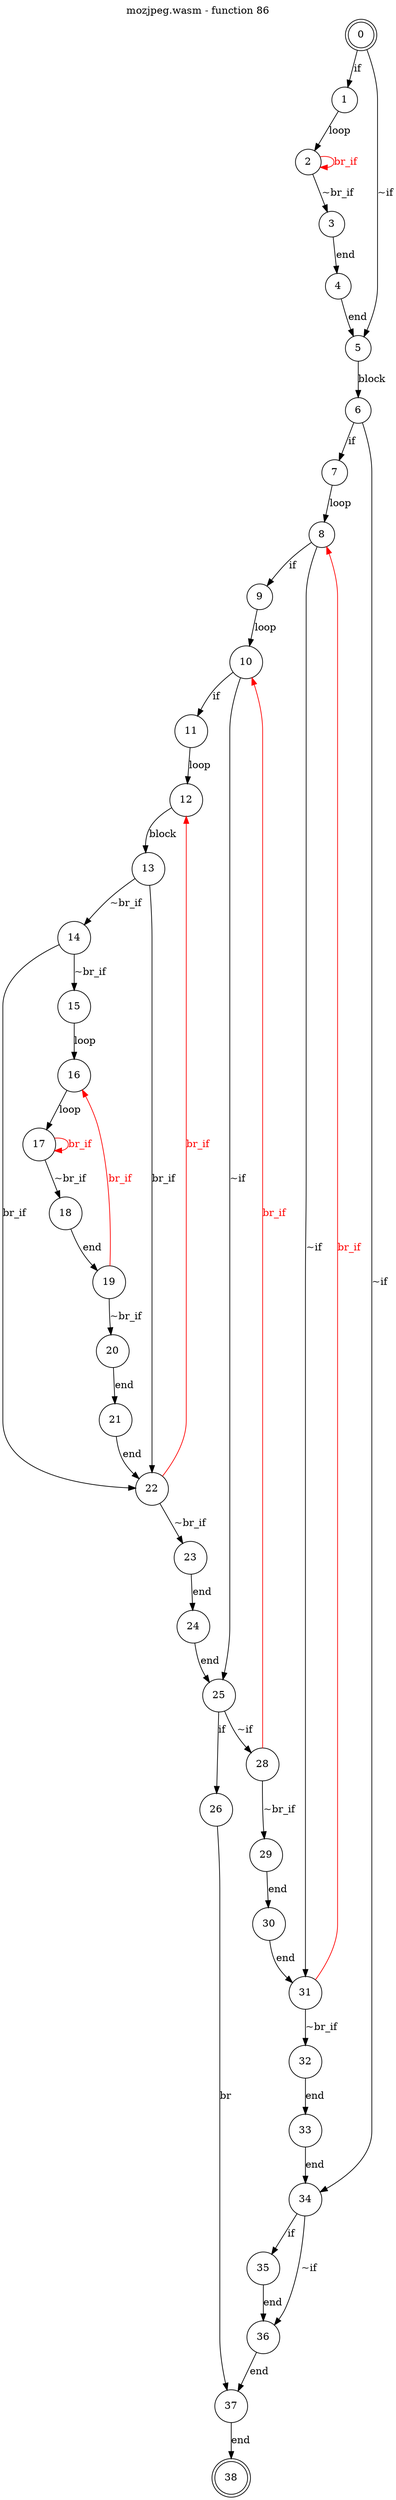 digraph finite_state_machine {
    label = "mozjpeg.wasm - function 86"
    labelloc =  t
    labelfontsize = 16
    labelfontcolor = black
    labelfontname = "Helvetica"
    node [shape = doublecircle]; 0 38;
    node [shape = circle];
    0 -> 1[label="if"];
    0 -> 5[label="~if"];
    1 -> 2[label="loop"];
    2 -> 3[label="~br_if"];
    2 -> 2[color="red" fontcolor="red" label="br_if"];
    3 -> 4[label="end"];
    4 -> 5[label="end"];
    5 -> 6[label="block"];
    6 -> 7[label="if"];
    6 -> 34[label="~if"];
    7 -> 8[label="loop"];
    8 -> 9[label="if"];
    8 -> 31[label="~if"];
    9 -> 10[label="loop"];
    10 -> 11[label="if"];
    10 -> 25[label="~if"];
    11 -> 12[label="loop"];
    12 -> 13[label="block"];
    13 -> 14[label="~br_if"];
    13 -> 22[label="br_if"];
    14 -> 15[label="~br_if"];
    14 -> 22[label="br_if"];
    15 -> 16[label="loop"];
    16 -> 17[label="loop"];
    17 -> 18[label="~br_if"];
    17 -> 17[color="red" fontcolor="red" label="br_if"];
    18 -> 19[label="end"];
    19 -> 20[label="~br_if"];
    19 -> 16[color="red" fontcolor="red" label="br_if"];
    20 -> 21[label="end"];
    21 -> 22[label="end"];
    22 -> 23[label="~br_if"];
    22 -> 12[color="red" fontcolor="red" label="br_if"];
    23 -> 24[label="end"];
    24 -> 25[label="end"];
    25 -> 26[label="if"];
    25 -> 28[label="~if"];
    26 -> 37[label="br"];
    28 -> 29[label="~br_if"];
    28 -> 10[color="red" fontcolor="red" label="br_if"];
    29 -> 30[label="end"];
    30 -> 31[label="end"];
    31 -> 32[label="~br_if"];
    31 -> 8[color="red" fontcolor="red" label="br_if"];
    32 -> 33[label="end"];
    33 -> 34[label="end"];
    34 -> 35[label="if"];
    34 -> 36[label="~if"];
    35 -> 36[label="end"];
    36 -> 37[label="end"];
    37 -> 38[label="end"];
}
